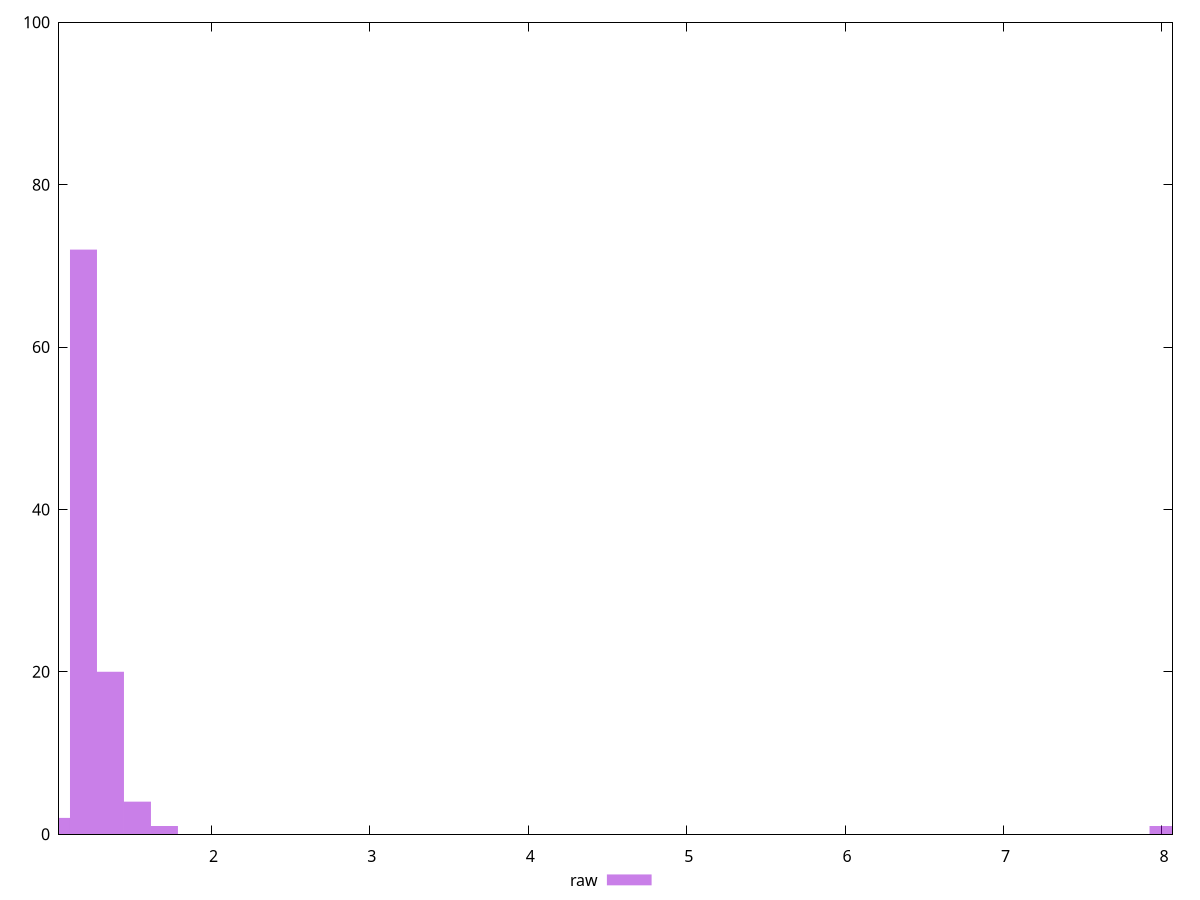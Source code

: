 reset

$raw <<EOF
8.007170993556143 1
1.7036534028842856 1
1.3629227223074285 20
1.0221920417305714 2
1.5332880625958571 4
1.1925573820189999 72
EOF

set key outside below
set boxwidth 0.17036534028842856
set xrange [1.0379999999999998:8.066999999999993]
set yrange [0:100]
set style fill transparent solid 0.5 noborder
set terminal svg size 640, 490 enhanced background rgb 'white'
set output "report_00007_2020-12-11T15:55:29.892Z/network-server-latency/samples/empty/raw/histogram.svg"

plot $raw title "raw" with boxes

reset
